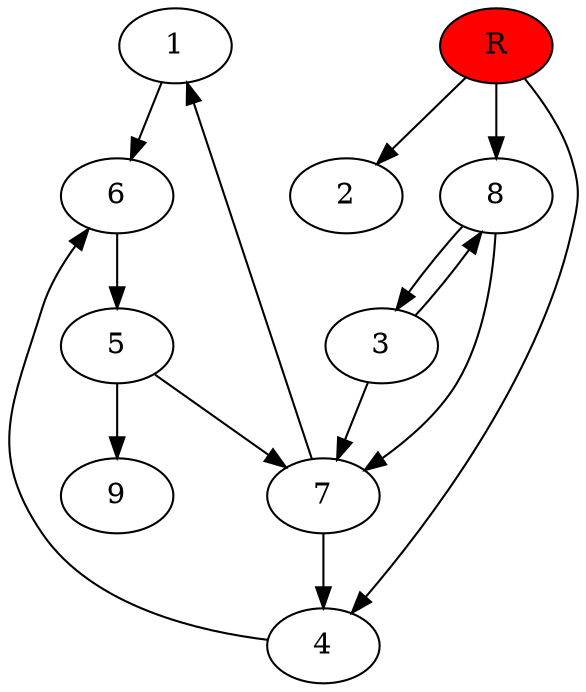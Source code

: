 digraph prb25569 {
	1
	2
	3
	4
	5
	6
	7
	8
	R [fillcolor="#ff0000" style=filled]
	1 -> 6
	3 -> 7
	3 -> 8
	4 -> 6
	5 -> 7
	5 -> 9
	6 -> 5
	7 -> 1
	7 -> 4
	8 -> 3
	8 -> 7
	R -> 2
	R -> 4
	R -> 8
}
